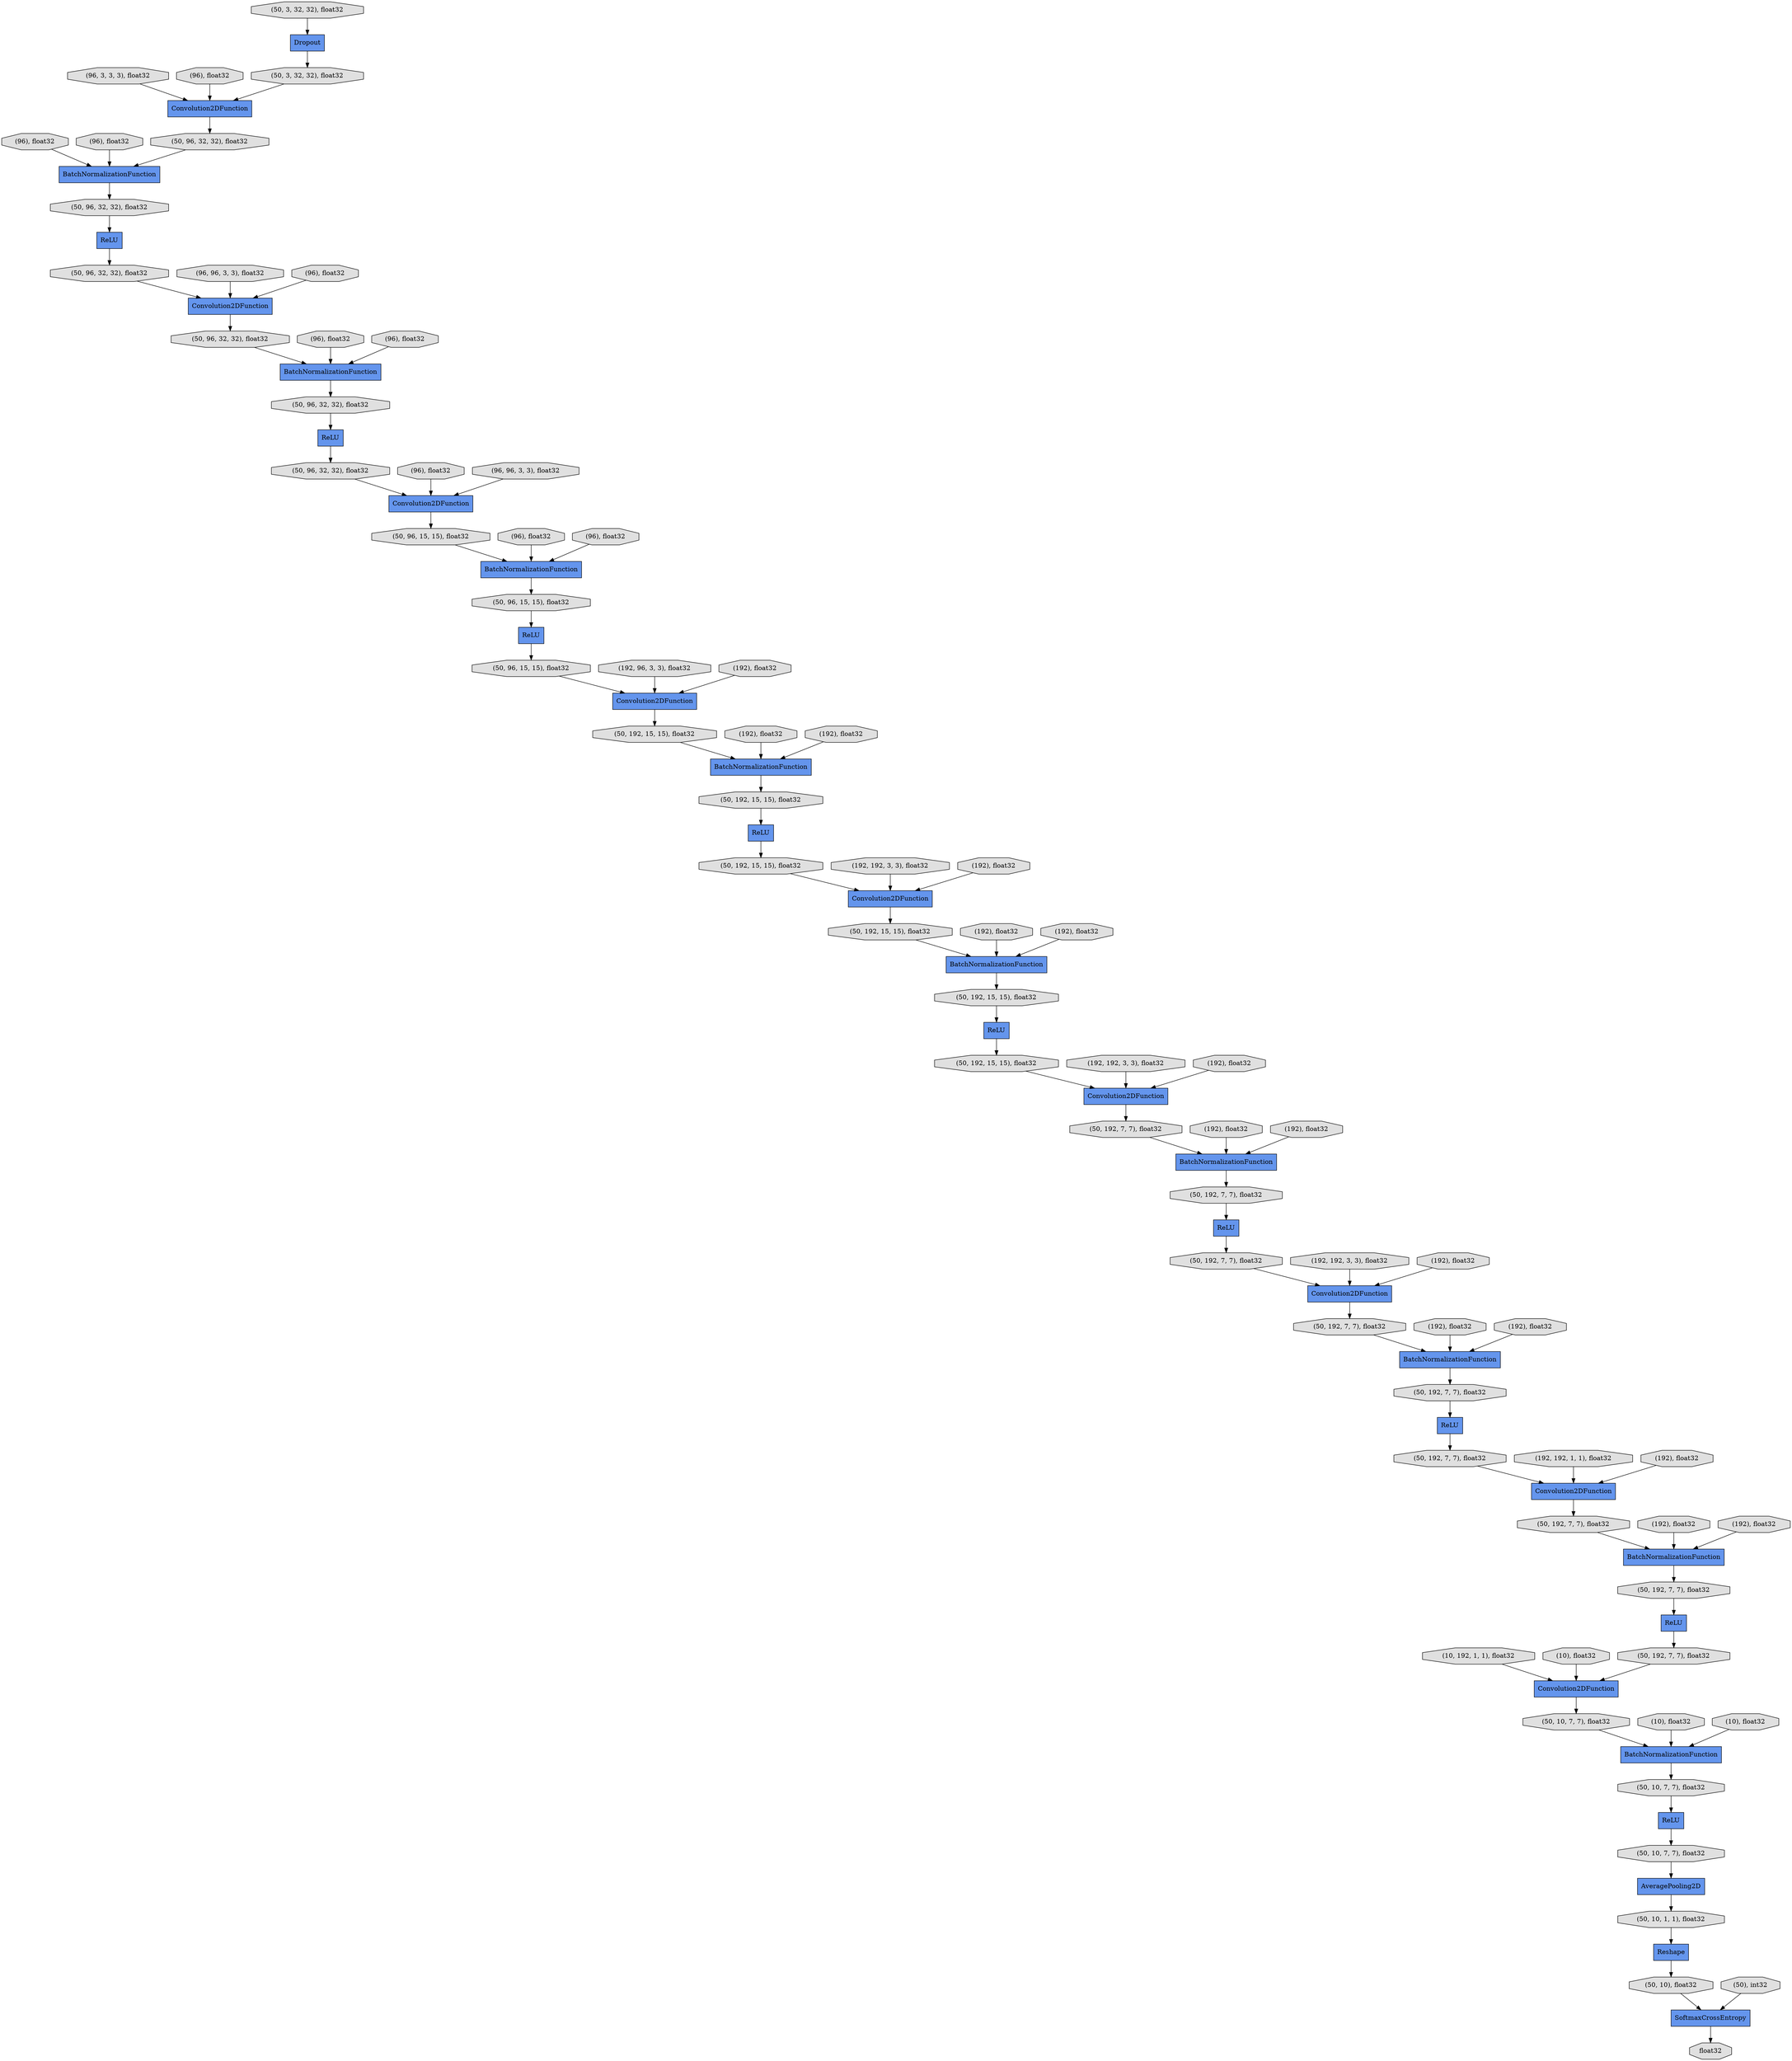 digraph graphname{rankdir=TB;140715807260744 [label="(10, 192, 1, 1), float32",shape="octagon",fillcolor="#E0E0E0",style="filled"];140715798659200 [label="(50, 96, 32, 32), float32",shape="octagon",fillcolor="#E0E0E0",style="filled"];140715807260856 [label="(10), float32",shape="octagon",fillcolor="#E0E0E0",style="filled"];140715807260912 [label="(10), float32",shape="octagon",fillcolor="#E0E0E0",style="filled"];140715798659312 [label="(50, 96, 32, 32), float32",shape="octagon",fillcolor="#E0E0E0",style="filled"];140715798659368 [label="ReLU",shape="record",fillcolor="#6495ED",style="filled"];140715807261024 [label="(10), float32",shape="octagon",fillcolor="#E0E0E0",style="filled"];140715798659424 [label="(50, 96, 32, 32), float32",shape="octagon",fillcolor="#E0E0E0",style="filled"];140715798659480 [label="Convolution2DFunction",shape="record",fillcolor="#6495ED",style="filled"];140715798659592 [label="BatchNormalizationFunction",shape="record",fillcolor="#6495ED",style="filled"];140715798659704 [label="(50, 96, 32, 32), float32",shape="octagon",fillcolor="#E0E0E0",style="filled"];140715798659760 [label="BatchNormalizationFunction",shape="record",fillcolor="#6495ED",style="filled"];140715798659816 [label="(50, 96, 32, 32), float32",shape="octagon",fillcolor="#E0E0E0",style="filled"];140715798659984 [label="Convolution2DFunction",shape="record",fillcolor="#6495ED",style="filled"];140715798660096 [label="ReLU",shape="record",fillcolor="#6495ED",style="filled"];140715798660208 [label="(50, 96, 15, 15), float32",shape="octagon",fillcolor="#E0E0E0",style="filled"];140715798660264 [label="ReLU",shape="record",fillcolor="#6495ED",style="filled"];140715798660376 [label="(50, 96, 15, 15), float32",shape="octagon",fillcolor="#E0E0E0",style="filled"];140715798660488 [label="(50, 96, 15, 15), float32",shape="octagon",fillcolor="#E0E0E0",style="filled"];140715798660544 [label="BatchNormalizationFunction",shape="record",fillcolor="#6495ED",style="filled"];140715798660656 [label="Convolution2DFunction",shape="record",fillcolor="#6495ED",style="filled"];140715798660768 [label="(50, 192, 15, 15), float32",shape="octagon",fillcolor="#E0E0E0",style="filled"];140715798660824 [label="ReLU",shape="record",fillcolor="#6495ED",style="filled"];140715798660936 [label="(50, 192, 15, 15), float32",shape="octagon",fillcolor="#E0E0E0",style="filled"];140715798661048 [label="(50, 192, 15, 15), float32",shape="octagon",fillcolor="#E0E0E0",style="filled"];140715798661104 [label="BatchNormalizationFunction",shape="record",fillcolor="#6495ED",style="filled"];140715798661216 [label="Convolution2DFunction",shape="record",fillcolor="#6495ED",style="filled"];140715798661328 [label="(50, 192, 15, 15), float32",shape="octagon",fillcolor="#E0E0E0",style="filled"];140715798661384 [label="ReLU",shape="record",fillcolor="#6495ED",style="filled"];140715798661496 [label="(50, 192, 15, 15), float32",shape="octagon",fillcolor="#E0E0E0",style="filled"];140715798661608 [label="(50, 192, 15, 15), float32",shape="octagon",fillcolor="#E0E0E0",style="filled"];140716495497760 [label="SoftmaxCrossEntropy",shape="record",fillcolor="#6495ED",style="filled"];140715798661664 [label="BatchNormalizationFunction",shape="record",fillcolor="#6495ED",style="filled"];140715798661776 [label="Convolution2DFunction",shape="record",fillcolor="#6495ED",style="filled"];140715798661888 [label="(50, 192, 7, 7), float32",shape="octagon",fillcolor="#E0E0E0",style="filled"];140715798661944 [label="ReLU",shape="record",fillcolor="#6495ED",style="filled"];140715798662056 [label="(50, 192, 7, 7), float32",shape="octagon",fillcolor="#E0E0E0",style="filled"];140715798662112 [label="Convolution2DFunction",shape="record",fillcolor="#6495ED",style="filled"];140715798662168 [label="(50, 192, 7, 7), float32",shape="octagon",fillcolor="#E0E0E0",style="filled"];140715798662224 [label="(50, 192, 7, 7), float32",shape="octagon",fillcolor="#E0E0E0",style="filled"];140715798662336 [label="BatchNormalizationFunction",shape="record",fillcolor="#6495ED",style="filled"];140715810106616 [label="(96, 3, 3, 3), float32",shape="octagon",fillcolor="#E0E0E0",style="filled"];140715798662560 [label="(50, 192, 7, 7), float32",shape="octagon",fillcolor="#E0E0E0",style="filled"];140715798662616 [label="BatchNormalizationFunction",shape="record",fillcolor="#6495ED",style="filled"];140715798662672 [label="(50, 192, 7, 7), float32",shape="octagon",fillcolor="#E0E0E0",style="filled"];140715798662728 [label="(50, 192, 7, 7), float32",shape="octagon",fillcolor="#E0E0E0",style="filled"];140715798662840 [label="ReLU",shape="record",fillcolor="#6495ED",style="filled"];140715810107064 [label="(96), float32",shape="octagon",fillcolor="#E0E0E0",style="filled"];140715798662896 [label="ReLU",shape="record",fillcolor="#6495ED",style="filled"];140715798663120 [label="Convolution2DFunction",shape="record",fillcolor="#6495ED",style="filled"];140715798696064 [label="(50, 192, 7, 7), float32",shape="octagon",fillcolor="#E0E0E0",style="filled"];140715798696120 [label="BatchNormalizationFunction",shape="record",fillcolor="#6495ED",style="filled"];140715807240376 [label="(96), float32",shape="octagon",fillcolor="#E0E0E0",style="filled"];140715798696176 [label="(50, 192, 7, 7), float32",shape="octagon",fillcolor="#E0E0E0",style="filled"];140715807240432 [label="(96, 96, 3, 3), float32",shape="octagon",fillcolor="#E0E0E0",style="filled"];140715798696344 [label="Convolution2DFunction",shape="record",fillcolor="#6495ED",style="filled"];140715798696456 [label="ReLU",shape="record",fillcolor="#6495ED",style="filled"];140715798696512 [label="(50, 10, 7, 7), float32",shape="octagon",fillcolor="#E0E0E0",style="filled"];140715863413368 [label="Reshape",shape="record",fillcolor="#6495ED",style="filled"];140715798696568 [label="(50, 10, 7, 7), float32",shape="octagon",fillcolor="#E0E0E0",style="filled"];140715807240880 [label="(96), float32",shape="octagon",fillcolor="#E0E0E0",style="filled"];140715798696680 [label="(50, 10, 7, 7), float32",shape="octagon",fillcolor="#E0E0E0",style="filled"];140715798696736 [label="AveragePooling2D",shape="record",fillcolor="#6495ED",style="filled"];140715807241104 [label="(96, 96, 3, 3), float32",shape="octagon",fillcolor="#E0E0E0",style="filled"];140715863413760 [label="(50, 10, 1, 1), float32",shape="octagon",fillcolor="#E0E0E0",style="filled"];140715798697240 [label="(50, 10), float32",shape="octagon",fillcolor="#E0E0E0",style="filled"];140715807241496 [label="(96), float32",shape="octagon",fillcolor="#E0E0E0",style="filled"];140715798697408 [label="float32",shape="octagon",fillcolor="#E0E0E0",style="filled"];140715807241720 [label="(96), float32",shape="octagon",fillcolor="#E0E0E0",style="filled"];140715807241888 [label="(96), float32",shape="octagon",fillcolor="#E0E0E0",style="filled"];140715807241944 [label="(96), float32",shape="octagon",fillcolor="#E0E0E0",style="filled"];140715807242000 [label="(96), float32",shape="octagon",fillcolor="#E0E0E0",style="filled"];140715807242112 [label="(96), float32",shape="octagon",fillcolor="#E0E0E0",style="filled"];140715807242336 [label="(192, 96, 3, 3), float32",shape="octagon",fillcolor="#E0E0E0",style="filled"];140715807242448 [label="(192), float32",shape="octagon",fillcolor="#E0E0E0",style="filled"];140715807242504 [label="(192), float32",shape="octagon",fillcolor="#E0E0E0",style="filled"];140715807242616 [label="(192), float32",shape="octagon",fillcolor="#E0E0E0",style="filled"];140715807242728 [label="(192, 192, 3, 3), float32",shape="octagon",fillcolor="#E0E0E0",style="filled"];140715807242840 [label="(192), float32",shape="octagon",fillcolor="#E0E0E0",style="filled"];140715807242896 [label="(192), float32",shape="octagon",fillcolor="#E0E0E0",style="filled"];140715807243008 [label="(192), float32",shape="octagon",fillcolor="#E0E0E0",style="filled"];140715807243120 [label="(192, 192, 3, 3), float32",shape="octagon",fillcolor="#E0E0E0",style="filled"];140715807243232 [label="(192), float32",shape="octagon",fillcolor="#E0E0E0",style="filled"];140715807243288 [label="(192), float32",shape="octagon",fillcolor="#E0E0E0",style="filled"];140715798494232 [label="Dropout",shape="record",fillcolor="#6495ED",style="filled"];140715807243456 [label="(192), float32",shape="octagon",fillcolor="#E0E0E0",style="filled"];140715807243568 [label="(192, 192, 3, 3), float32",shape="octagon",fillcolor="#E0E0E0",style="filled"];140715807243680 [label="(192), float32",shape="octagon",fillcolor="#E0E0E0",style="filled"];140715798494624 [label="(50, 3, 32, 32), float32",shape="octagon",fillcolor="#E0E0E0",style="filled"];140715798494680 [label="(50), int32",shape="octagon",fillcolor="#E0E0E0",style="filled"];140715807243736 [label="(192), float32",shape="octagon",fillcolor="#E0E0E0",style="filled"];140715807243848 [label="(192), float32",shape="octagon",fillcolor="#E0E0E0",style="filled"];140715798494792 [label="Convolution2DFunction",shape="record",fillcolor="#6495ED",style="filled"];140715807243960 [label="(192, 192, 1, 1), float32",shape="octagon",fillcolor="#E0E0E0",style="filled"];140715798494904 [label="(50, 96, 32, 32), float32",shape="octagon",fillcolor="#E0E0E0",style="filled"];140715807244072 [label="(192), float32",shape="octagon",fillcolor="#E0E0E0",style="filled"];140715798495016 [label="BatchNormalizationFunction",shape="record",fillcolor="#6495ED",style="filled"];140715807244128 [label="(192), float32",shape="octagon",fillcolor="#E0E0E0",style="filled"];140715798495072 [label="(50, 3, 32, 32), float32",shape="octagon",fillcolor="#E0E0E0",style="filled"];140715807244240 [label="(192), float32",shape="octagon",fillcolor="#E0E0E0",style="filled"];140715807242448 -> 140715798660656;140715798661888 -> 140715798662112;140715807240432 -> 140715798659984;140715807242616 -> 140715798660544;140715807243736 -> 140715798662336;140715798661608 -> 140715798661104;140715798696568 -> 140715798696120;140715798494904 -> 140715798495016;140715798662168 -> 140715798661664;140715798659760 -> 140715798660376;140715810107064 -> 140715798494792;140715798696512 -> 140715798696736;140715798495072 -> 140715798494792;140715798696680 -> 140715798696456;140715798659816 -> 140715798659592;140715807261024 -> 140715798696120;140715798661048 -> 140715798660544;140715798661664 -> 140715798662056;140715807242728 -> 140715798661216;140715798696736 -> 140715863413760;140715798659200 -> 140715798659984;140715807243232 -> 140715798661776;140715798660768 -> 140715798661216;140715807243680 -> 140715798662112;140715798661104 -> 140715798661496;140715807244128 -> 140715798662616;140715807241944 -> 140715798659760;140715798662728 -> 140715798662616;140715798659368 -> 140715798659312;140715798661328 -> 140715798661776;140715798662616 -> 140715798696176;140715798662224 -> 140715798663120;140715807242840 -> 140715798661216;140715807242000 -> 140715798659760;140715863413760 -> 140715863413368;140715807243848 -> 140715798662336;140715798660544 -> 140715798660936;140715798696120 -> 140715798696680;140715798662056 -> 140715798661944;140715798696064 -> 140715798696344;140715798660936 -> 140715798660824;140715798661496 -> 140715798661384;140715798659312 -> 140715798659480;140715798660376 -> 140715798660264;140715798659592 -> 140715798659704;140715798662672 -> 140715798662896;140715798661216 -> 140715798661608;140715807260744 -> 140715798696344;140715863413368 -> 140715798697240;140715798660824 -> 140715798660768;140715807241720 -> 140715798659592;140715798662112 -> 140715798662560;140715798495016 -> 140715798659424;140715798661776 -> 140715798662168;140715798661944 -> 140715798661888;140715807241104 -> 140715798659480;140715807243960 -> 140715798663120;140715807243120 -> 140715798661776;140715798696456 -> 140715798696512;140715798660488 -> 140715798659760;140715798660656 -> 140715798661048;140715807244240 -> 140715798662616;140715807242896 -> 140715798661104;140715798660096 -> 140715798659200;140715798662336 -> 140715798662672;140715807260912 -> 140715798696120;140715807244072 -> 140715798663120;140715798659480 -> 140715798659816;140715798662896 -> 140715798662224;140715798662560 -> 140715798662336;140715807243288 -> 140715798661664;140715798659704 -> 140715798660096;140716495497760 -> 140715798697408;140715798494232 -> 140715798495072;140715798662840 -> 140715798696064;140715798697240 -> 140716495497760;140715798696176 -> 140715798662840;140715807242336 -> 140715798660656;140715807242112 -> 140715798659480;140715798663120 -> 140715798662728;140715798660208 -> 140715798660656;140715798494624 -> 140715798494232;140715798659424 -> 140715798659368;140715798494680 -> 140716495497760;140715798661384 -> 140715798661328;140715807243456 -> 140715798661664;140715810106616 -> 140715798494792;140715807240376 -> 140715798659984;140715798494792 -> 140715798494904;140715798660264 -> 140715798660208;140715798696344 -> 140715798696568;140715807241496 -> 140715798495016;140715798659984 -> 140715798660488;140715807242504 -> 140715798660544;140715807243568 -> 140715798662112;140715807243008 -> 140715798661104;140715807241888 -> 140715798659592;140715807240880 -> 140715798495016;140715807260856 -> 140715798696344;}